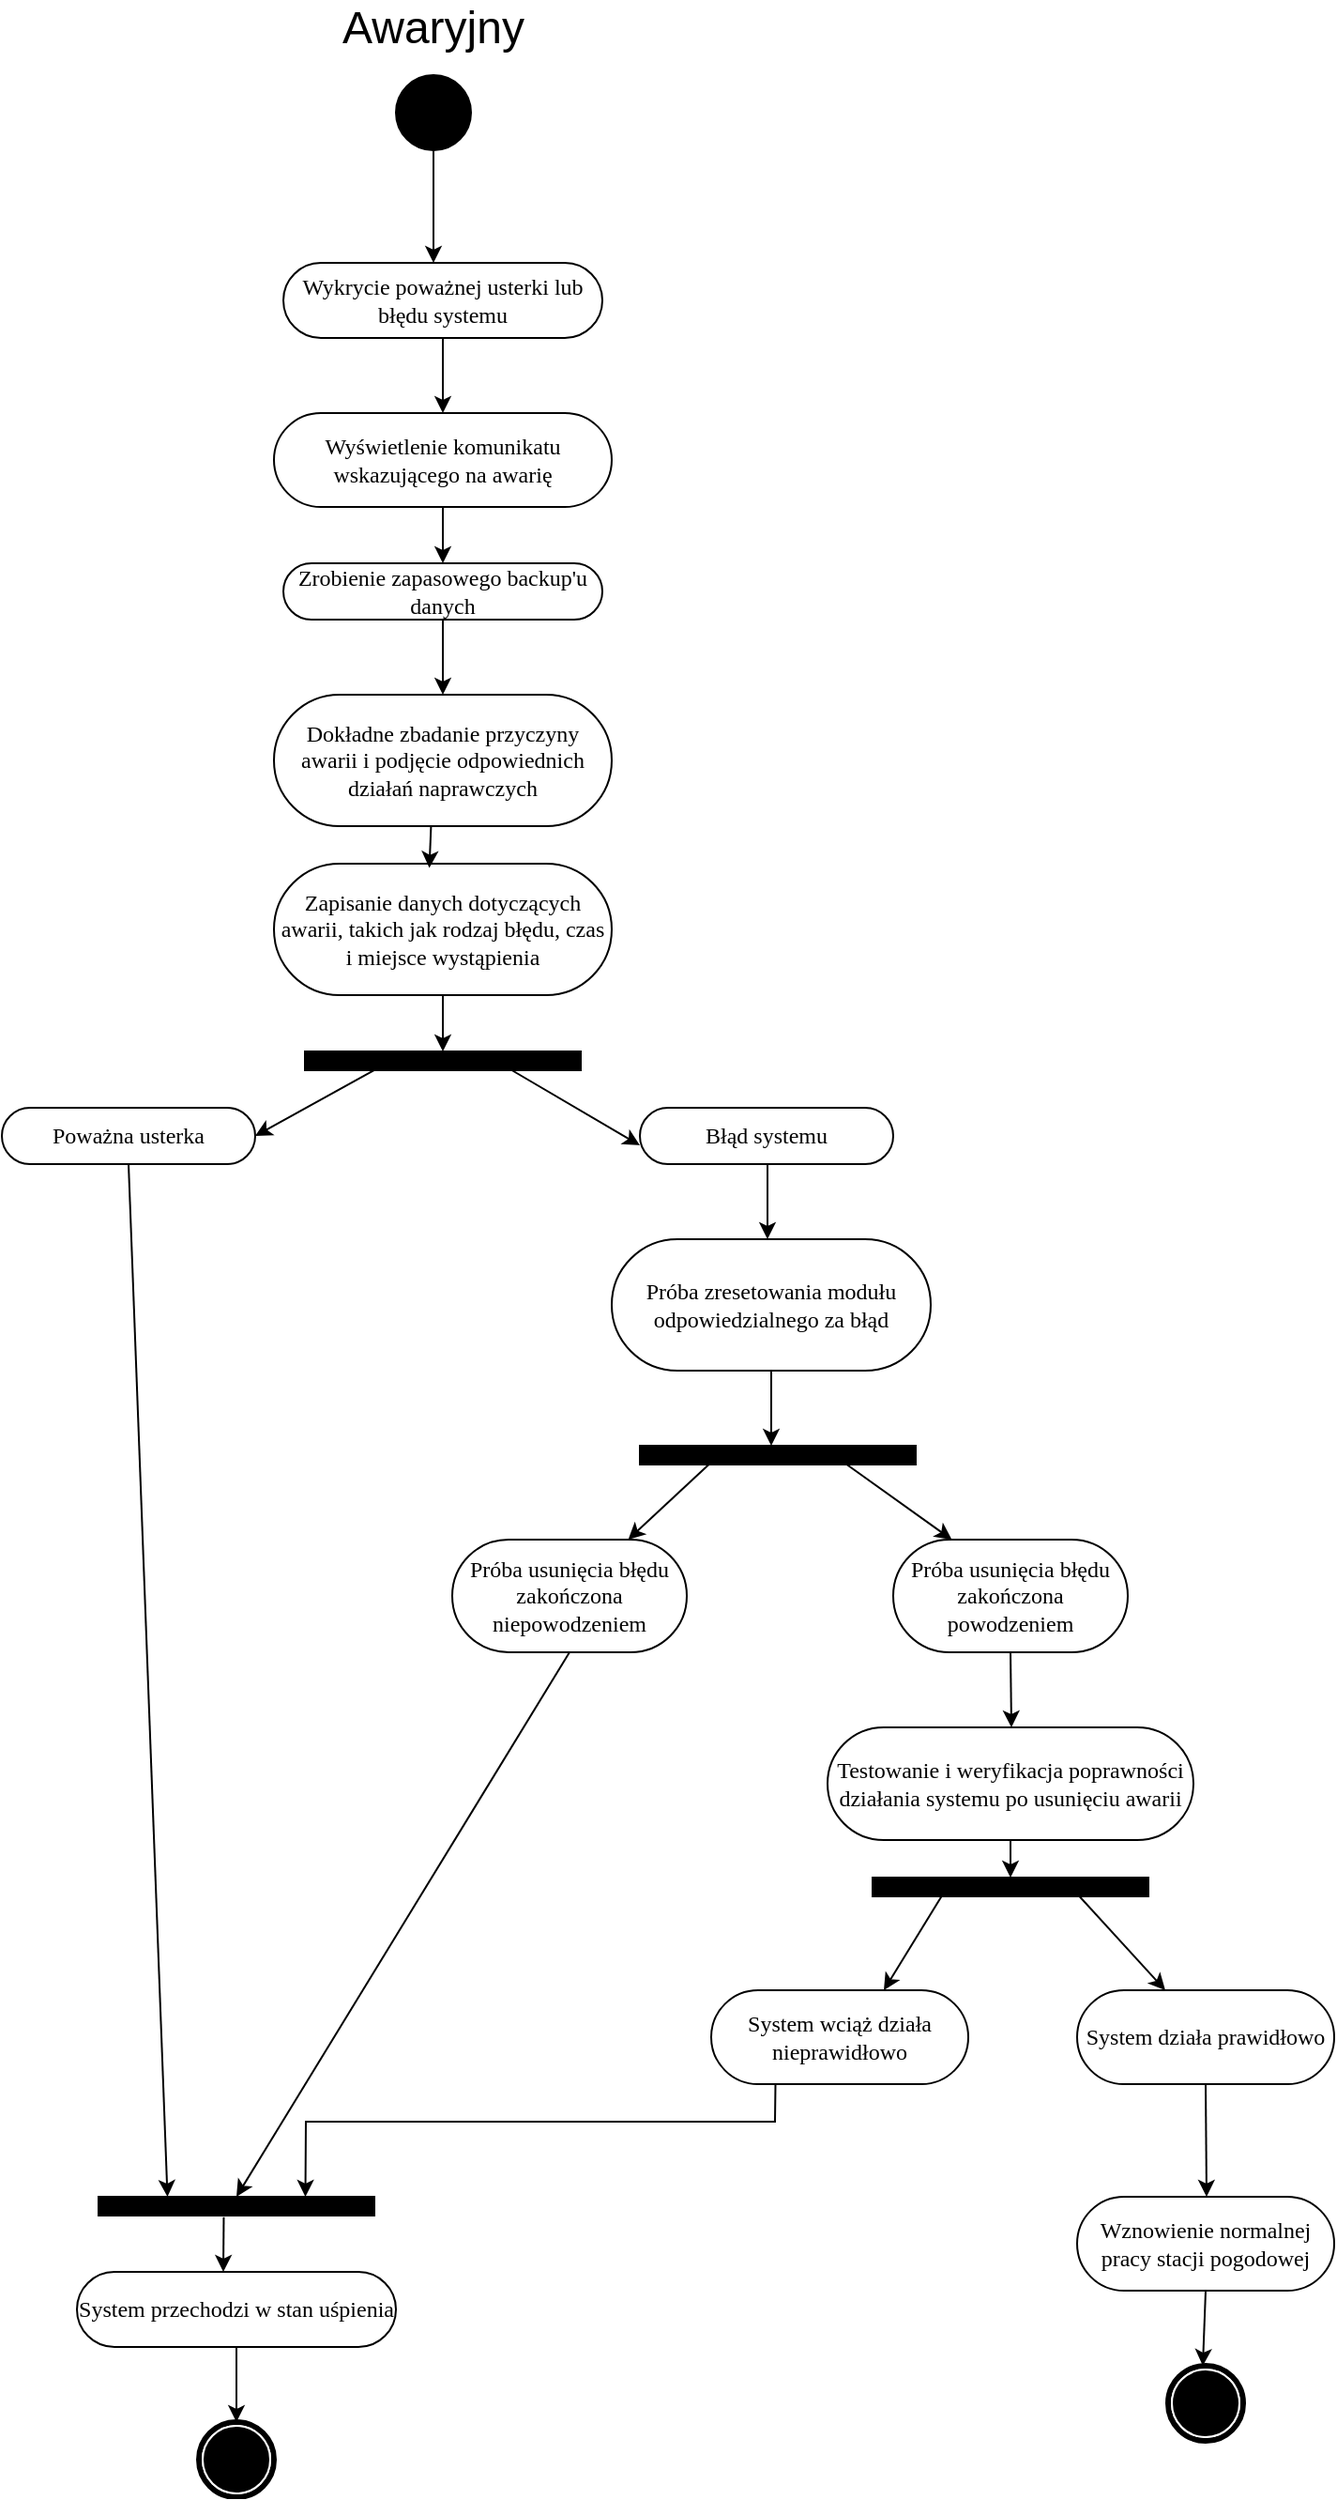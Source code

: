 <mxfile version="21.5.1" type="device">
  <diagram name="Page-1" id="0783ab3e-0a74-02c8-0abd-f7b4e66b4bec">
    <mxGraphModel dx="1063" dy="1644" grid="1" gridSize="10" guides="1" tooltips="1" connect="1" arrows="1" fold="1" page="1" pageScale="1" pageWidth="850" pageHeight="1100" background="none" math="0" shadow="0">
      <root>
        <mxCell id="0" />
        <mxCell id="1" parent="0" />
        <mxCell id="oy_WeAg9NwZ28KZ1pKsf-3" value="" style="ellipse;whiteSpace=wrap;html=1;rounded=0;shadow=0;comic=0;labelBackgroundColor=none;strokeWidth=1;fillColor=#000000;fontFamily=Verdana;fontSize=12;align=center;" vertex="1" parent="1">
          <mxGeometry x="350" y="20" width="40" height="40" as="geometry" />
        </mxCell>
        <mxCell id="oy_WeAg9NwZ28KZ1pKsf-4" value="Zrobienie zapasowego backup&#39;u danych" style="rounded=1;whiteSpace=wrap;html=1;shadow=0;comic=0;labelBackgroundColor=none;strokeWidth=1;fontFamily=Verdana;fontSize=12;align=center;arcSize=50;" vertex="1" parent="1">
          <mxGeometry x="290" y="280" width="170" height="30" as="geometry" />
        </mxCell>
        <mxCell id="oy_WeAg9NwZ28KZ1pKsf-13" value="" style="endArrow=classic;html=1;rounded=0;exitX=0.5;exitY=1;exitDx=0;exitDy=0;" edge="1" parent="1" source="oy_WeAg9NwZ28KZ1pKsf-3">
          <mxGeometry width="50" height="50" relative="1" as="geometry">
            <mxPoint x="400" y="170" as="sourcePoint" />
            <mxPoint x="370" y="120" as="targetPoint" />
          </mxGeometry>
        </mxCell>
        <mxCell id="oy_WeAg9NwZ28KZ1pKsf-14" value="Wykrycie poważnej usterki lub błędu systemu" style="rounded=1;whiteSpace=wrap;html=1;shadow=0;comic=0;labelBackgroundColor=none;strokeWidth=1;fontFamily=Verdana;fontSize=12;align=center;arcSize=50;" vertex="1" parent="1">
          <mxGeometry x="290" y="120" width="170" height="40" as="geometry" />
        </mxCell>
        <mxCell id="oy_WeAg9NwZ28KZ1pKsf-15" value="" style="endArrow=classic;html=1;rounded=0;exitX=0.5;exitY=1;exitDx=0;exitDy=0;" edge="1" parent="1" source="oy_WeAg9NwZ28KZ1pKsf-14">
          <mxGeometry width="50" height="50" relative="1" as="geometry">
            <mxPoint x="370" y="300" as="sourcePoint" />
            <mxPoint x="375" y="200" as="targetPoint" />
          </mxGeometry>
        </mxCell>
        <mxCell id="oy_WeAg9NwZ28KZ1pKsf-16" value="Zapisanie danych dotyczących awarii, takich jak rodzaj błędu, czas i miejsce wystąpienia" style="rounded=1;whiteSpace=wrap;html=1;shadow=0;comic=0;labelBackgroundColor=none;strokeWidth=1;fontFamily=Verdana;fontSize=12;align=center;arcSize=50;" vertex="1" parent="1">
          <mxGeometry x="285" y="440" width="180" height="70" as="geometry" />
        </mxCell>
        <mxCell id="oy_WeAg9NwZ28KZ1pKsf-21" value="" style="endArrow=classic;html=1;rounded=0;exitX=0.5;exitY=1;exitDx=0;exitDy=0;entryX=0.5;entryY=0;entryDx=0;entryDy=0;" edge="1" parent="1" source="oy_WeAg9NwZ28KZ1pKsf-16">
          <mxGeometry width="50" height="50" relative="1" as="geometry">
            <mxPoint x="340" y="710" as="sourcePoint" />
            <mxPoint x="375" y="540" as="targetPoint" />
          </mxGeometry>
        </mxCell>
        <mxCell id="oy_WeAg9NwZ28KZ1pKsf-22" value="Dokładne zbadanie przyczyny awarii i podjęcie odpowiednich działań naprawczych" style="rounded=1;whiteSpace=wrap;html=1;shadow=0;comic=0;labelBackgroundColor=none;strokeWidth=1;fontFamily=Verdana;fontSize=12;align=center;arcSize=50;" vertex="1" parent="1">
          <mxGeometry x="285" y="350" width="180" height="70" as="geometry" />
        </mxCell>
        <mxCell id="oy_WeAg9NwZ28KZ1pKsf-23" value="Wyświetlenie komunikatu wskazującego na awarię" style="rounded=1;whiteSpace=wrap;html=1;shadow=0;comic=0;labelBackgroundColor=none;strokeWidth=1;fontFamily=Verdana;fontSize=12;align=center;arcSize=50;" vertex="1" parent="1">
          <mxGeometry x="285" y="200" width="180" height="50" as="geometry" />
        </mxCell>
        <mxCell id="oy_WeAg9NwZ28KZ1pKsf-24" value="" style="endArrow=classic;html=1;rounded=0;exitX=0.5;exitY=1;exitDx=0;exitDy=0;entryX=0.5;entryY=0;entryDx=0;entryDy=0;" edge="1" parent="1" source="oy_WeAg9NwZ28KZ1pKsf-23" target="oy_WeAg9NwZ28KZ1pKsf-4">
          <mxGeometry width="50" height="50" relative="1" as="geometry">
            <mxPoint x="550" y="320" as="sourcePoint" />
            <mxPoint x="600" y="270" as="targetPoint" />
          </mxGeometry>
        </mxCell>
        <mxCell id="oy_WeAg9NwZ28KZ1pKsf-25" value="" style="endArrow=classic;html=1;rounded=0;exitX=0.5;exitY=1;exitDx=0;exitDy=0;" edge="1" parent="1" source="oy_WeAg9NwZ28KZ1pKsf-4" target="oy_WeAg9NwZ28KZ1pKsf-22">
          <mxGeometry width="50" height="50" relative="1" as="geometry">
            <mxPoint x="530" y="450" as="sourcePoint" />
            <mxPoint x="580" y="400" as="targetPoint" />
          </mxGeometry>
        </mxCell>
        <mxCell id="oy_WeAg9NwZ28KZ1pKsf-26" value="" style="endArrow=classic;html=1;rounded=0;exitX=0.465;exitY=1.004;exitDx=0;exitDy=0;exitPerimeter=0;entryX=0.46;entryY=0.033;entryDx=0;entryDy=0;entryPerimeter=0;" edge="1" parent="1" source="oy_WeAg9NwZ28KZ1pKsf-22" target="oy_WeAg9NwZ28KZ1pKsf-16">
          <mxGeometry width="50" height="50" relative="1" as="geometry">
            <mxPoint x="420" y="590" as="sourcePoint" />
            <mxPoint x="470" y="540" as="targetPoint" />
          </mxGeometry>
        </mxCell>
        <mxCell id="oy_WeAg9NwZ28KZ1pKsf-27" value="Błąd systemu" style="rounded=1;whiteSpace=wrap;html=1;shadow=0;comic=0;labelBackgroundColor=none;strokeWidth=1;fontFamily=Verdana;fontSize=12;align=center;arcSize=50;" vertex="1" parent="1">
          <mxGeometry x="480" y="570" width="135" height="30" as="geometry" />
        </mxCell>
        <mxCell id="oy_WeAg9NwZ28KZ1pKsf-28" value="" style="whiteSpace=wrap;html=1;rounded=0;shadow=0;comic=0;labelBackgroundColor=none;strokeWidth=1;fillColor=#000000;fontFamily=Verdana;fontSize=12;align=center;rotation=0;" vertex="1" parent="1">
          <mxGeometry x="301.5" y="540" width="147" height="10" as="geometry" />
        </mxCell>
        <mxCell id="oy_WeAg9NwZ28KZ1pKsf-29" value="" style="endArrow=classic;html=1;rounded=0;exitX=0.75;exitY=1;exitDx=0;exitDy=0;" edge="1" parent="1" source="oy_WeAg9NwZ28KZ1pKsf-28">
          <mxGeometry width="50" height="50" relative="1" as="geometry">
            <mxPoint x="480" y="590" as="sourcePoint" />
            <mxPoint x="480" y="590" as="targetPoint" />
          </mxGeometry>
        </mxCell>
        <mxCell id="oy_WeAg9NwZ28KZ1pKsf-30" value="Poważna usterka" style="rounded=1;whiteSpace=wrap;html=1;shadow=0;comic=0;labelBackgroundColor=none;strokeWidth=1;fontFamily=Verdana;fontSize=12;align=center;arcSize=50;" vertex="1" parent="1">
          <mxGeometry x="140" y="570" width="135" height="30" as="geometry" />
        </mxCell>
        <mxCell id="oy_WeAg9NwZ28KZ1pKsf-31" value="" style="endArrow=classic;html=1;rounded=0;exitX=0.25;exitY=1;exitDx=0;exitDy=0;entryX=1;entryY=0.5;entryDx=0;entryDy=0;" edge="1" parent="1" source="oy_WeAg9NwZ28KZ1pKsf-28" target="oy_WeAg9NwZ28KZ1pKsf-30">
          <mxGeometry width="50" height="50" relative="1" as="geometry">
            <mxPoint x="310" y="690" as="sourcePoint" />
            <mxPoint x="360" y="640" as="targetPoint" />
          </mxGeometry>
        </mxCell>
        <mxCell id="oy_WeAg9NwZ28KZ1pKsf-32" value="" style="endArrow=classic;html=1;rounded=0;exitX=0.5;exitY=1;exitDx=0;exitDy=0;entryX=0.25;entryY=0;entryDx=0;entryDy=0;" edge="1" parent="1" source="oy_WeAg9NwZ28KZ1pKsf-30" target="oy_WeAg9NwZ28KZ1pKsf-55">
          <mxGeometry width="50" height="50" relative="1" as="geometry">
            <mxPoint x="170" y="670" as="sourcePoint" />
            <mxPoint x="208" y="640" as="targetPoint" />
          </mxGeometry>
        </mxCell>
        <mxCell id="oy_WeAg9NwZ28KZ1pKsf-33" value="System przechodzi w stan uśpienia" style="rounded=1;whiteSpace=wrap;html=1;shadow=0;comic=0;labelBackgroundColor=none;strokeWidth=1;fontFamily=Verdana;fontSize=12;align=center;arcSize=50;" vertex="1" parent="1">
          <mxGeometry x="180" y="1190" width="170" height="40" as="geometry" />
        </mxCell>
        <mxCell id="oy_WeAg9NwZ28KZ1pKsf-34" value="" style="endArrow=classic;html=1;rounded=0;" edge="1" parent="1">
          <mxGeometry width="50" height="50" relative="1" as="geometry">
            <mxPoint x="548" y="600" as="sourcePoint" />
            <mxPoint x="548" y="640" as="targetPoint" />
          </mxGeometry>
        </mxCell>
        <mxCell id="oy_WeAg9NwZ28KZ1pKsf-35" value="Próba zresetowania modułu odpowiedzialnego za błąd" style="rounded=1;whiteSpace=wrap;html=1;shadow=0;comic=0;labelBackgroundColor=none;strokeWidth=1;fontFamily=Verdana;fontSize=12;align=center;arcSize=50;" vertex="1" parent="1">
          <mxGeometry x="465" y="640" width="170" height="70" as="geometry" />
        </mxCell>
        <mxCell id="oy_WeAg9NwZ28KZ1pKsf-36" value="Próba usunięcia błędu zakończona niepowodzeniem" style="rounded=1;whiteSpace=wrap;html=1;shadow=0;comic=0;labelBackgroundColor=none;strokeWidth=1;fontFamily=Verdana;fontSize=12;align=center;arcSize=50;" vertex="1" parent="1">
          <mxGeometry x="380" y="800" width="125" height="60" as="geometry" />
        </mxCell>
        <mxCell id="oy_WeAg9NwZ28KZ1pKsf-37" value="Próba usunięcia błędu zakończona powodzeniem" style="rounded=1;whiteSpace=wrap;html=1;shadow=0;comic=0;labelBackgroundColor=none;strokeWidth=1;fontFamily=Verdana;fontSize=12;align=center;arcSize=50;" vertex="1" parent="1">
          <mxGeometry x="615" y="800" width="125" height="60" as="geometry" />
        </mxCell>
        <mxCell id="oy_WeAg9NwZ28KZ1pKsf-38" value="" style="endArrow=classic;html=1;rounded=0;exitX=0.5;exitY=1;exitDx=0;exitDy=0;" edge="1" parent="1" source="oy_WeAg9NwZ28KZ1pKsf-35">
          <mxGeometry width="50" height="50" relative="1" as="geometry">
            <mxPoint x="440" y="750" as="sourcePoint" />
            <mxPoint x="550" y="750" as="targetPoint" />
          </mxGeometry>
        </mxCell>
        <mxCell id="oy_WeAg9NwZ28KZ1pKsf-39" value="" style="whiteSpace=wrap;html=1;rounded=0;shadow=0;comic=0;labelBackgroundColor=none;strokeWidth=1;fillColor=#000000;fontFamily=Verdana;fontSize=12;align=center;rotation=0;" vertex="1" parent="1">
          <mxGeometry x="480" y="750" width="147" height="10" as="geometry" />
        </mxCell>
        <mxCell id="oy_WeAg9NwZ28KZ1pKsf-40" value="" style="endArrow=classic;html=1;rounded=0;exitX=0.25;exitY=1;exitDx=0;exitDy=0;entryX=0.75;entryY=0;entryDx=0;entryDy=0;" edge="1" parent="1" source="oy_WeAg9NwZ28KZ1pKsf-39" target="oy_WeAg9NwZ28KZ1pKsf-36">
          <mxGeometry width="50" height="50" relative="1" as="geometry">
            <mxPoint x="530" y="930" as="sourcePoint" />
            <mxPoint x="580" y="880" as="targetPoint" />
          </mxGeometry>
        </mxCell>
        <mxCell id="oy_WeAg9NwZ28KZ1pKsf-41" value="" style="endArrow=classic;html=1;rounded=0;exitX=0.75;exitY=1;exitDx=0;exitDy=0;entryX=0.25;entryY=0;entryDx=0;entryDy=0;" edge="1" parent="1" source="oy_WeAg9NwZ28KZ1pKsf-39" target="oy_WeAg9NwZ28KZ1pKsf-37">
          <mxGeometry width="50" height="50" relative="1" as="geometry">
            <mxPoint x="480" y="930" as="sourcePoint" />
            <mxPoint x="530" y="880" as="targetPoint" />
          </mxGeometry>
        </mxCell>
        <mxCell id="oy_WeAg9NwZ28KZ1pKsf-42" value="" style="endArrow=classic;html=1;rounded=0;exitX=0.5;exitY=1;exitDx=0;exitDy=0;" edge="1" parent="1" source="oy_WeAg9NwZ28KZ1pKsf-37">
          <mxGeometry width="50" height="50" relative="1" as="geometry">
            <mxPoint x="700" y="1000" as="sourcePoint" />
            <mxPoint x="678" y="900" as="targetPoint" />
          </mxGeometry>
        </mxCell>
        <mxCell id="oy_WeAg9NwZ28KZ1pKsf-43" value="Testowanie i weryfikacja poprawności działania systemu po usunięciu awarii" style="rounded=1;whiteSpace=wrap;html=1;shadow=0;comic=0;labelBackgroundColor=none;strokeWidth=1;fontFamily=Verdana;fontSize=12;align=center;arcSize=50;" vertex="1" parent="1">
          <mxGeometry x="580" y="900" width="195" height="60" as="geometry" />
        </mxCell>
        <mxCell id="oy_WeAg9NwZ28KZ1pKsf-44" value="" style="whiteSpace=wrap;html=1;rounded=0;shadow=0;comic=0;labelBackgroundColor=none;strokeWidth=1;fillColor=#000000;fontFamily=Verdana;fontSize=12;align=center;rotation=0;" vertex="1" parent="1">
          <mxGeometry x="604" y="980" width="147" height="10" as="geometry" />
        </mxCell>
        <mxCell id="oy_WeAg9NwZ28KZ1pKsf-45" value="" style="endArrow=classic;html=1;rounded=0;exitX=0.5;exitY=1;exitDx=0;exitDy=0;entryX=0.5;entryY=0;entryDx=0;entryDy=0;" edge="1" parent="1" source="oy_WeAg9NwZ28KZ1pKsf-43" target="oy_WeAg9NwZ28KZ1pKsf-44">
          <mxGeometry width="50" height="50" relative="1" as="geometry">
            <mxPoint x="320" y="1030" as="sourcePoint" />
            <mxPoint x="370" y="980" as="targetPoint" />
          </mxGeometry>
        </mxCell>
        <mxCell id="oy_WeAg9NwZ28KZ1pKsf-46" value="" style="endArrow=classic;html=1;rounded=0;exitX=0.75;exitY=1;exitDx=0;exitDy=0;" edge="1" parent="1" source="oy_WeAg9NwZ28KZ1pKsf-44">
          <mxGeometry width="50" height="50" relative="1" as="geometry">
            <mxPoint x="630" y="1100" as="sourcePoint" />
            <mxPoint x="760" y="1040" as="targetPoint" />
          </mxGeometry>
        </mxCell>
        <mxCell id="oy_WeAg9NwZ28KZ1pKsf-47" value="" style="endArrow=classic;html=1;rounded=0;exitX=0.25;exitY=1;exitDx=0;exitDy=0;" edge="1" parent="1" source="oy_WeAg9NwZ28KZ1pKsf-44">
          <mxGeometry width="50" height="50" relative="1" as="geometry">
            <mxPoint x="580" y="1080" as="sourcePoint" />
            <mxPoint x="610" y="1040" as="targetPoint" />
          </mxGeometry>
        </mxCell>
        <mxCell id="oy_WeAg9NwZ28KZ1pKsf-48" value="System wciąż działa nieprawidłowo" style="rounded=1;whiteSpace=wrap;html=1;shadow=0;comic=0;labelBackgroundColor=none;strokeWidth=1;fontFamily=Verdana;fontSize=12;align=center;arcSize=50;" vertex="1" parent="1">
          <mxGeometry x="518" y="1040" width="137" height="50" as="geometry" />
        </mxCell>
        <mxCell id="oy_WeAg9NwZ28KZ1pKsf-49" value="System działa prawidłowo" style="rounded=1;whiteSpace=wrap;html=1;shadow=0;comic=0;labelBackgroundColor=none;strokeWidth=1;fontFamily=Verdana;fontSize=12;align=center;arcSize=50;" vertex="1" parent="1">
          <mxGeometry x="713" y="1040" width="137" height="50" as="geometry" />
        </mxCell>
        <mxCell id="oy_WeAg9NwZ28KZ1pKsf-50" value="" style="endArrow=classic;html=1;rounded=0;exitX=0.5;exitY=1;exitDx=0;exitDy=0;" edge="1" parent="1" source="oy_WeAg9NwZ28KZ1pKsf-49">
          <mxGeometry width="50" height="50" relative="1" as="geometry">
            <mxPoint x="790" y="1120" as="sourcePoint" />
            <mxPoint x="782" y="1150" as="targetPoint" />
          </mxGeometry>
        </mxCell>
        <mxCell id="oy_WeAg9NwZ28KZ1pKsf-51" value="Wznowienie normalnej pracy stacji pogodowej" style="rounded=1;whiteSpace=wrap;html=1;shadow=0;comic=0;labelBackgroundColor=none;strokeWidth=1;fontFamily=Verdana;fontSize=12;align=center;arcSize=50;" vertex="1" parent="1">
          <mxGeometry x="713" y="1150" width="137" height="50" as="geometry" />
        </mxCell>
        <mxCell id="oy_WeAg9NwZ28KZ1pKsf-52" value="" style="endArrow=classic;html=1;rounded=0;exitX=0.5;exitY=1;exitDx=0;exitDy=0;" edge="1" parent="1" source="oy_WeAg9NwZ28KZ1pKsf-51">
          <mxGeometry width="50" height="50" relative="1" as="geometry">
            <mxPoint x="680" y="1320" as="sourcePoint" />
            <mxPoint x="780" y="1240" as="targetPoint" />
          </mxGeometry>
        </mxCell>
        <mxCell id="oy_WeAg9NwZ28KZ1pKsf-53" value="" style="shape=mxgraph.bpmn.shape;html=1;verticalLabelPosition=bottom;labelBackgroundColor=#ffffff;verticalAlign=top;perimeter=ellipsePerimeter;outline=end;symbol=terminate;rounded=0;shadow=0;comic=0;strokeWidth=1;fontFamily=Verdana;fontSize=12;align=center;" vertex="1" parent="1">
          <mxGeometry x="761.5" y="1240" width="40" height="40" as="geometry" />
        </mxCell>
        <mxCell id="oy_WeAg9NwZ28KZ1pKsf-54" value="" style="endArrow=classic;html=1;rounded=0;exitX=0.25;exitY=1;exitDx=0;exitDy=0;entryX=0.75;entryY=0;entryDx=0;entryDy=0;" edge="1" parent="1" source="oy_WeAg9NwZ28KZ1pKsf-48" target="oy_WeAg9NwZ28KZ1pKsf-55">
          <mxGeometry width="50" height="50" relative="1" as="geometry">
            <mxPoint x="360" y="1060" as="sourcePoint" />
            <mxPoint x="310" y="1110" as="targetPoint" />
            <Array as="points">
              <mxPoint x="552" y="1110" />
              <mxPoint x="302" y="1110" />
            </Array>
          </mxGeometry>
        </mxCell>
        <mxCell id="oy_WeAg9NwZ28KZ1pKsf-55" value="" style="whiteSpace=wrap;html=1;rounded=0;shadow=0;comic=0;labelBackgroundColor=none;strokeWidth=1;fillColor=#000000;fontFamily=Verdana;fontSize=12;align=center;rotation=0;" vertex="1" parent="1">
          <mxGeometry x="191.5" y="1150" width="147" height="10" as="geometry" />
        </mxCell>
        <mxCell id="oy_WeAg9NwZ28KZ1pKsf-56" value="" style="endArrow=classic;html=1;rounded=0;exitX=0.5;exitY=1;exitDx=0;exitDy=0;entryX=0.5;entryY=0;entryDx=0;entryDy=0;" edge="1" parent="1" source="oy_WeAg9NwZ28KZ1pKsf-36" target="oy_WeAg9NwZ28KZ1pKsf-55">
          <mxGeometry width="50" height="50" relative="1" as="geometry">
            <mxPoint x="370" y="1010" as="sourcePoint" />
            <mxPoint x="420" y="960" as="targetPoint" />
          </mxGeometry>
        </mxCell>
        <mxCell id="oy_WeAg9NwZ28KZ1pKsf-57" value="" style="endArrow=classic;html=1;rounded=0;exitX=0.454;exitY=1.091;exitDx=0;exitDy=0;exitPerimeter=0;" edge="1" parent="1" source="oy_WeAg9NwZ28KZ1pKsf-55">
          <mxGeometry width="50" height="50" relative="1" as="geometry">
            <mxPoint x="390" y="1360" as="sourcePoint" />
            <mxPoint x="258" y="1190" as="targetPoint" />
          </mxGeometry>
        </mxCell>
        <mxCell id="oy_WeAg9NwZ28KZ1pKsf-58" value="" style="endArrow=classic;html=1;rounded=0;exitX=0.5;exitY=1;exitDx=0;exitDy=0;" edge="1" parent="1" source="oy_WeAg9NwZ28KZ1pKsf-33">
          <mxGeometry width="50" height="50" relative="1" as="geometry">
            <mxPoint x="340" y="1370" as="sourcePoint" />
            <mxPoint x="265" y="1270" as="targetPoint" />
          </mxGeometry>
        </mxCell>
        <mxCell id="oy_WeAg9NwZ28KZ1pKsf-59" value="" style="shape=mxgraph.bpmn.shape;html=1;verticalLabelPosition=bottom;labelBackgroundColor=#ffffff;verticalAlign=top;perimeter=ellipsePerimeter;outline=end;symbol=terminate;rounded=0;shadow=0;comic=0;strokeWidth=1;fontFamily=Verdana;fontSize=12;align=center;" vertex="1" parent="1">
          <mxGeometry x="245" y="1270" width="40" height="40" as="geometry" />
        </mxCell>
        <mxCell id="oy_WeAg9NwZ28KZ1pKsf-60" value="&lt;font style=&quot;font-size: 24px;&quot;&gt;Awaryjny&lt;/font&gt;" style="text;html=1;strokeColor=none;fillColor=none;align=center;verticalAlign=middle;whiteSpace=wrap;rounded=0;" vertex="1" parent="1">
          <mxGeometry x="290" y="-20" width="160" height="30" as="geometry" />
        </mxCell>
      </root>
    </mxGraphModel>
  </diagram>
</mxfile>

